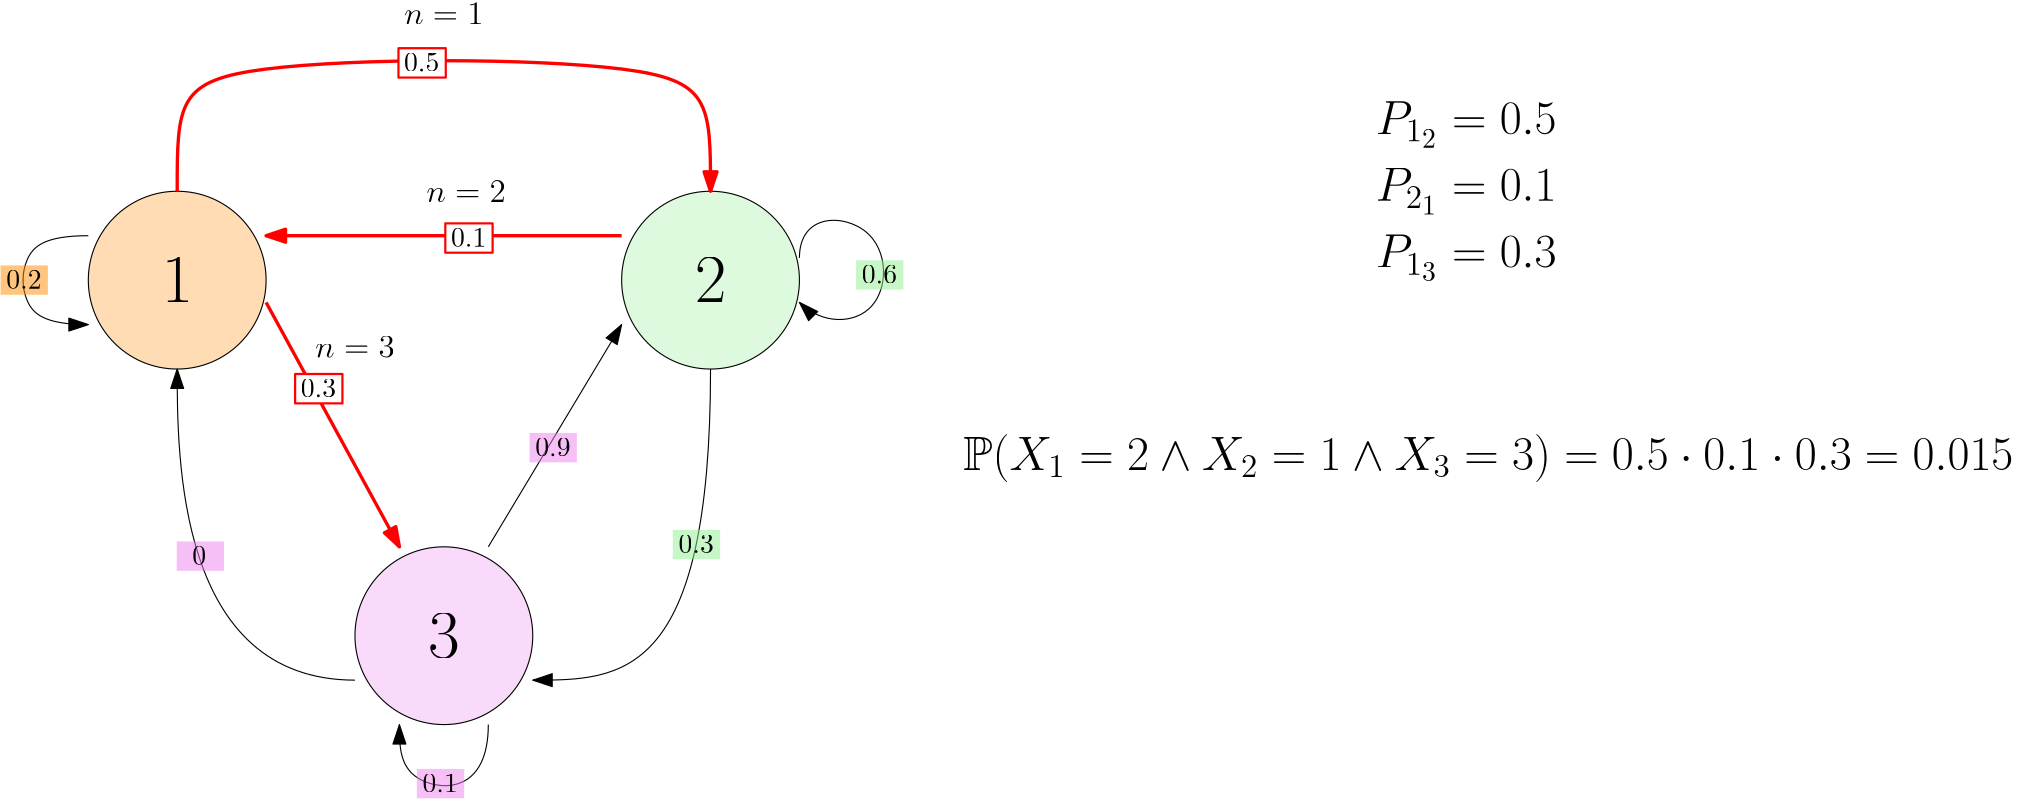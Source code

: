 <?xml version="1.0"?>
<!DOCTYPE ipe SYSTEM "ipe.dtd">
<ipe version="70218" creator="Ipe 7.2.28">
<info created="D:20231216181814" modified="D:20231216181814"/>
<preamble>\usepackage{amssymb}
\usepackage{amsmath}
\newcommand{\Prob}{{\mathbb P}}
\newcommand{\spaz}{{\text{\hphantom{aa}}}}</preamble>
<ipestyle name="basic">
<symbol name="arrow/arc(spx)">
<path stroke="sym-stroke" fill="sym-stroke" pen="sym-pen">
0 0 m
-1 0.333 l
-1 -0.333 l
h
</path>
</symbol>
<symbol name="arrow/farc(spx)">
<path stroke="sym-stroke" fill="white" pen="sym-pen">
0 0 m
-1 0.333 l
-1 -0.333 l
h
</path>
</symbol>
<symbol name="arrow/ptarc(spx)">
<path stroke="sym-stroke" fill="sym-stroke" pen="sym-pen">
0 0 m
-1 0.333 l
-0.8 0 l
-1 -0.333 l
h
</path>
</symbol>
<symbol name="arrow/fptarc(spx)">
<path stroke="sym-stroke" fill="white" pen="sym-pen">
0 0 m
-1 0.333 l
-0.8 0 l
-1 -0.333 l
h
</path>
</symbol>
<symbol name="mark/circle(sx)" transformations="translations">
<path fill="sym-stroke">
0.6 0 0 0.6 0 0 e
0.4 0 0 0.4 0 0 e
</path>
</symbol>
<symbol name="mark/disk(sx)" transformations="translations">
<path fill="sym-stroke">
0.6 0 0 0.6 0 0 e
</path>
</symbol>
<symbol name="mark/fdisk(sfx)" transformations="translations">
<group>
<path fill="sym-fill">
0.5 0 0 0.5 0 0 e
</path>
<path fill="sym-stroke" fillrule="eofill">
0.6 0 0 0.6 0 0 e
0.4 0 0 0.4 0 0 e
</path>
</group>
</symbol>
<symbol name="mark/box(sx)" transformations="translations">
<path fill="sym-stroke" fillrule="eofill">
-0.6 -0.6 m
0.6 -0.6 l
0.6 0.6 l
-0.6 0.6 l
h
-0.4 -0.4 m
0.4 -0.4 l
0.4 0.4 l
-0.4 0.4 l
h
</path>
</symbol>
<symbol name="mark/square(sx)" transformations="translations">
<path fill="sym-stroke">
-0.6 -0.6 m
0.6 -0.6 l
0.6 0.6 l
-0.6 0.6 l
h
</path>
</symbol>
<symbol name="mark/fsquare(sfx)" transformations="translations">
<group>
<path fill="sym-fill">
-0.5 -0.5 m
0.5 -0.5 l
0.5 0.5 l
-0.5 0.5 l
h
</path>
<path fill="sym-stroke" fillrule="eofill">
-0.6 -0.6 m
0.6 -0.6 l
0.6 0.6 l
-0.6 0.6 l
h
-0.4 -0.4 m
0.4 -0.4 l
0.4 0.4 l
-0.4 0.4 l
h
</path>
</group>
</symbol>
<symbol name="mark/cross(sx)" transformations="translations">
<group>
<path fill="sym-stroke">
-0.43 -0.57 m
0.57 0.43 l
0.43 0.57 l
-0.57 -0.43 l
h
</path>
<path fill="sym-stroke">
-0.43 0.57 m
0.57 -0.43 l
0.43 -0.57 l
-0.57 0.43 l
h
</path>
</group>
</symbol>
<symbol name="arrow/fnormal(spx)">
<path stroke="sym-stroke" fill="white" pen="sym-pen">
0 0 m
-1 0.333 l
-1 -0.333 l
h
</path>
</symbol>
<symbol name="arrow/pointed(spx)">
<path stroke="sym-stroke" fill="sym-stroke" pen="sym-pen">
0 0 m
-1 0.333 l
-0.8 0 l
-1 -0.333 l
h
</path>
</symbol>
<symbol name="arrow/fpointed(spx)">
<path stroke="sym-stroke" fill="white" pen="sym-pen">
0 0 m
-1 0.333 l
-0.8 0 l
-1 -0.333 l
h
</path>
</symbol>
<symbol name="arrow/linear(spx)">
<path stroke="sym-stroke" pen="sym-pen">
-1 0.333 m
0 0 l
-1 -0.333 l
</path>
</symbol>
<symbol name="arrow/fdouble(spx)">
<path stroke="sym-stroke" fill="white" pen="sym-pen">
0 0 m
-1 0.333 l
-1 -0.333 l
h
-1 0 m
-2 0.333 l
-2 -0.333 l
h
</path>
</symbol>
<symbol name="arrow/double(spx)">
<path stroke="sym-stroke" fill="sym-stroke" pen="sym-pen">
0 0 m
-1 0.333 l
-1 -0.333 l
h
-1 0 m
-2 0.333 l
-2 -0.333 l
h
</path>
</symbol>
<symbol name="arrow/mid-normal(spx)">
<path stroke="sym-stroke" fill="sym-stroke" pen="sym-pen">
0.5 0 m
-0.5 0.333 l
-0.5 -0.333 l
h
</path>
</symbol>
<symbol name="arrow/mid-fnormal(spx)">
<path stroke="sym-stroke" fill="white" pen="sym-pen">
0.5 0 m
-0.5 0.333 l
-0.5 -0.333 l
h
</path>
</symbol>
<symbol name="arrow/mid-pointed(spx)">
<path stroke="sym-stroke" fill="sym-stroke" pen="sym-pen">
0.5 0 m
-0.5 0.333 l
-0.3 0 l
-0.5 -0.333 l
h
</path>
</symbol>
<symbol name="arrow/mid-fpointed(spx)">
<path stroke="sym-stroke" fill="white" pen="sym-pen">
0.5 0 m
-0.5 0.333 l
-0.3 0 l
-0.5 -0.333 l
h
</path>
</symbol>
<symbol name="arrow/mid-double(spx)">
<path stroke="sym-stroke" fill="sym-stroke" pen="sym-pen">
1 0 m
0 0.333 l
0 -0.333 l
h
0 0 m
-1 0.333 l
-1 -0.333 l
h
</path>
</symbol>
<symbol name="arrow/mid-fdouble(spx)">
<path stroke="sym-stroke" fill="white" pen="sym-pen">
1 0 m
0 0.333 l
0 -0.333 l
h
0 0 m
-1 0.333 l
-1 -0.333 l
h
</path>
</symbol>
<anglesize name="22.5 deg" value="22.5"/>
<anglesize name="30 deg" value="30"/>
<anglesize name="45 deg" value="45"/>
<anglesize name="60 deg" value="60"/>
<anglesize name="90 deg" value="90"/>
<arrowsize name="large" value="10"/>
<arrowsize name="small" value="5"/>
<arrowsize name="tiny" value="3"/>
<color name="blue" value="0 0 1"/>
<color name="brown" value="0.647 0.165 0.165"/>
<color name="darkblue" value="0 0 0.545"/>
<color name="darkcyan" value="0 0.545 0.545"/>
<color name="darkgray" value="0.663"/>
<color name="darkgreen" value="0 0.392 0"/>
<color name="darkmagenta" value="0.545 0 0.545"/>
<color name="darkorange" value="1 0.549 0"/>
<color name="darkred" value="0.545 0 0"/>
<color name="gold" value="1 0.843 0"/>
<color name="gray" value="0.745"/>
<color name="green" value="0 1 0"/>
<color name="lightblue" value="0.678 0.847 0.902"/>
<color name="lightcyan" value="0.878 1 1"/>
<color name="lightgray" value="0.827"/>
<color name="lightgreen" value="0.565 0.933 0.565"/>
<color name="lightyellow" value="1 1 0.878"/>
<color name="navy" value="0 0 0.502"/>
<color name="orange" value="1 0.647 0"/>
<color name="pink" value="1 0.753 0.796"/>
<color name="purple" value="0.627 0.125 0.941"/>
<color name="red" value="1 0 0"/>
<color name="seagreen" value="0.18 0.545 0.341"/>
<color name="turquoise" value="0.251 0.878 0.816"/>
<color name="violet" value="0.933 0.51 0.933"/>
<color name="yellow" value="1 1 0"/>
<dashstyle name="dash dot dotted" value="[4 2 1 2 1 2] 0"/>
<dashstyle name="dash dotted" value="[4 2 1 2] 0"/>
<dashstyle name="dashed" value="[4] 0"/>
<dashstyle name="dotted" value="[1 3] 0"/>
<gridsize name="10 pts (~3.5 mm)" value="10"/>
<gridsize name="14 pts (~5 mm)" value="14"/>
<gridsize name="16 pts (~6 mm)" value="16"/>
<gridsize name="20 pts (~7 mm)" value="20"/>
<gridsize name="28 pts (~10 mm)" value="28"/>
<gridsize name="32 pts (~12 mm)" value="32"/>
<gridsize name="4 pts" value="4"/>
<gridsize name="56 pts (~20 mm)" value="56"/>
<gridsize name="8 pts (~3 mm)" value="8"/>
<opacity name="10%" value="0.1"/>
<opacity name="30%" value="0.3"/>
<opacity name="50%" value="0.5"/>
<opacity name="75%" value="0.75"/>
<pen name="fat" value="1.2"/>
<pen name="heavier" value="0.8"/>
<pen name="ultrafat" value="2"/>
<symbolsize name="large" value="5"/>
<symbolsize name="small" value="2"/>
<symbolsize name="tiny" value="1.1"/>
<textsize name="Huge" value="\Huge"/>
<textsize name="LARGE" value="\LARGE"/>
<textsize name="Large" value="\Large"/>
<textsize name="footnote" value="\footnotesize"/>
<textsize name="huge" value="\huge"/>
<textsize name="large" value="\large"/>
<textsize name="script" value="\scriptsize"/>
<textsize name="small" value="\small"/>
<textsize name="tiny" value="\tiny"/>
<textstyle name="center" begin="\begin{center}" end="\end{center}"/>
<textstyle name="item" begin="\begin{itemize}\item{}" end="\end{itemize}"/>
<textstyle name="itemize" begin="\begin{itemize}" end="\end{itemize}"/>
<tiling name="falling" angle="-60" step="4" width="1"/>
<tiling name="rising" angle="30" step="4" width="1"/>
</ipestyle>
<page>
<layer name="alpha"/>
<view layers="alpha" active="alpha"/>
<path layer="alpha" matrix="1 0 0 1 -120 0" stroke="black" fill="1 0.545 0" opacity="30%" stroke-opacity="opaque">
32 0 0 32 192 672 e
</path>
<path matrix="1 0 0 1 72 0" stroke="black" fill="lightgreen" opacity="30%" stroke-opacity="opaque">
32 0 0 32 192 672 e
</path>
<path matrix="1 0 0 1 -24 -128" stroke="black" fill="violet" opacity="30%" stroke-opacity="opaque">
32 0 0 32 192 672 e
</path>
<path matrix="1 0 0 1 -152 0" stroke="red" pen="fat" arrow="normal/normal">
224 704 m
224 736
224 752
416 752
416 736
416 704 c
</path>
<path matrix="1 0 0 1 -152 0" stroke="black" arrow="normal/normal">
416 640 m
416 528
384 528
352 528 c
</path>
<path matrix="1 0 0 1 -152 0" stroke="black" arrow="normal/normal">
288 528 m
224 528
224 608
224 640 c
</path>
<path matrix="1 0 0 1 -152 0" stroke="1 0 0" pen="fat" arrow="normal/normal">
384 688 m
256 688 l
</path>
<path matrix="1 0 0 1 -152 0" stroke="red" pen="fat" arrow="normal/normal">
256 664 m
304 576 l
</path>
<path matrix="1 0 0 1 -152 0" stroke="black" arrow="normal/normal">
336 576 m
384 656 l
</path>
<path matrix="1 0 0 1 -152 0" stroke="black" arrow="normal/normal">
448 680 m
448 696
480 696
480 656
456 656
448 664 c
</path>
<path matrix="1 0 0 1 -152 0" stroke="black" arrow="normal/normal">
336 512 m
336 488
304 488
304 504
304 512 c
</path>
<path matrix="1 0 0 1 -152 0" stroke="black" arrow="normal/normal">
192 688 m
176 688
168 680
168 664
176 656
192 656 c
</path>
<path matrix="1 0 0 1 -124.592 0.673979" fill="darkorange" opacity="50%" stroke-opacity="opaque">
133 676.629 m
133 666.061 l
150.035 666.061 l
150.035 676.629 l
h
</path>
<text matrix="1 0 0 1 -149.584 -3.07259" transformations="translations" pos="160 672" stroke="black" type="label" width="12.73" height="6.42" depth="0" valign="baseline" style="math">0.2</text>
<path matrix="1 0 0 1 -18.5522 -38.4164" stroke="red" fill="white" pen="heavier">
133 676.629 m
133 666.061 l
150.035 666.061 l
150.035 676.629 l
h
</path>
<text matrix="1 0 0 1 -43.5444 -42.163" transformations="translations" pos="160 672" stroke="black" type="label" width="12.73" height="6.42" depth="0" valign="baseline" style="math">0.3</text>
<path matrix="1 0 0 1 18.6534 78.8739" stroke="red" fill="white" pen="heavier">
133 676.629 m
133 666.061 l
150.035 666.061 l
150.035 676.629 l
h
</path>
<text matrix="1 0 0 1 -6.33886 75.1274" transformations="translations" pos="160 672" stroke="black" type="label" width="12.73" height="6.42" depth="0" valign="baseline" style="math">0.5</text>
<path matrix="1 0 0 1 35.5164 15.8134" stroke="red" fill="white" pen="heavier">
133 676.629 m
133 666.061 l
150.035 666.061 l
150.035 676.629 l
h
</path>
<text matrix="1 0 0 1 10.5242 12.0668" transformations="translations" pos="160 672" stroke="black" type="label" width="12.73" height="6.42" depth="0" valign="baseline" style="math">0.1</text>
<path matrix="1 0 0 1 65.8503 -59.6422" fill="violet" opacity="50%" stroke-opacity="opaque">
133 676.629 m
133 666.061 l
150.035 666.061 l
150.035 676.629 l
h
</path>
<text matrix="1 0 0 1 40.8581 -63.3887" transformations="translations" pos="160 672" stroke="black" type="label" width="12.73" height="6.42" depth="0" valign="baseline" style="math">0.9</text>
<path matrix="1 0 0 1 117.418 -94.5261" fill="lightgreen" opacity="50%" stroke-opacity="opaque">
133 676.629 m
133 666.061 l
150.035 666.061 l
150.035 676.629 l
h
</path>
<text matrix="1 0 0 1 92.4257 -98.2727" transformations="translations" pos="160 672" stroke="black" type="label" width="12.73" height="6.42" depth="0" valign="baseline" style="math">0.3</text>
<path matrix="1 0 0 1 183.394 2.5423" fill="lightgreen" opacity="50%" stroke-opacity="opaque">
133 676.629 m
133 666.061 l
150.035 666.061 l
150.035 676.629 l
h
</path>
<text matrix="1 0 0 1 158.402 -1.20427" transformations="translations" pos="160 672" stroke="black" type="label" width="12.73" height="6.42" depth="0" valign="baseline" style="math">0.6</text>
<path matrix="1 0 0 1 25.2787 -180.599" fill="violet" opacity="50%" stroke-opacity="opaque">
133 676.629 m
133 666.061 l
150.035 666.061 l
150.035 676.629 l
h
</path>
<text matrix="1 0 0 1 0.286527 -184.345" transformations="translations" pos="160 672" stroke="black" type="label" width="12.73" height="6.42" depth="0" valign="baseline" style="math">0.1</text>
<path matrix="1 0 0 1 -61.1728 -98.697" fill="violet" opacity="50%" stroke-opacity="opaque">
133 676.629 m
133 666.061 l
150.035 666.061 l
150.035 676.629 l
h
</path>
<text matrix="1 0 0 1 -82.5833 -102.444" transformations="translations" pos="160 672" stroke="black" type="label" width="4.981" height="6.42" depth="0" valign="baseline" style="math">0</text>
<text matrix="1 0 0 1 -120 0" transformations="translations" pos="192 672" stroke="black" type="label" width="11.368" height="15.978" depth="0" halign="center" valign="center" size="Huge">1</text>
<text matrix="1 0 0 1 72 0" transformations="translations" pos="192 672" stroke="black" type="label" width="11.368" height="15.978" depth="0" halign="center" valign="center" size="Huge">2</text>
<text matrix="1 0 0 1 -24 -128" transformations="translations" pos="192 672" stroke="black" type="label" width="11.368" height="15.978" depth="0" halign="center" valign="center" size="Huge">3</text>
<text matrix="1 0 0 1 184 8" transformations="translations" pos="352 720" stroke="black" type="label" width="65.125" height="11.759" depth="4.89" halign="center" valign="center" size="LARGE" style="math">P_{1_2} = 0.5</text>
<text matrix="1 0 0 1 184 -16" transformations="translations" pos="352 720" stroke="black" type="label" width="65.125" height="11.759" depth="4.89" halign="center" valign="center" size="LARGE" style="math">P_{2_1} = 0.1</text>
<text matrix="1 0 0 1 184 -40" transformations="translations" pos="352 720" stroke="black" type="label" width="65.125" height="11.759" depth="4.89" halign="center" valign="center" size="LARGE" style="math">P_{1_3} = 0.3</text>
<text matrix="1 0 0 1 192 -112" transformations="translations" pos="352 720" stroke="black" type="label" width="378.01" height="12.896" depth="4.29" halign="center" valign="center" size="LARGE" style="math">\Prob(X_1=2\land X_2=1\land X_3=3)=0.5\cdot 0.1\cdot 0.3 =0.015</text>
<text matrix="1 0 0 1 -184 48" transformations="translations" pos="352 720" stroke="black" type="label" width="28.587" height="7.704" depth="0" halign="center" valign="center" size="large" style="math">n=1</text>
<text matrix="1 0 0 1 -176 -16" transformations="translations" pos="352 720" stroke="black" type="label" width="28.587" height="7.704" depth="0" halign="center" valign="center" size="large" style="math">n=2</text>
<text matrix="1 0 0 1 -216 -72" transformations="translations" pos="352 720" stroke="black" type="label" width="28.587" height="7.704" depth="0" halign="center" valign="center" size="large" style="math">n=3</text>
</page>
</ipe>
